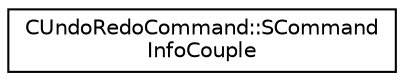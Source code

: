 digraph "类继承关系图"
{
  edge [fontname="Helvetica",fontsize="10",labelfontname="Helvetica",labelfontsize="10"];
  node [fontname="Helvetica",fontsize="10",shape=record];
  rankdir="LR";
  Node0 [label="CUndoRedoCommand::SCommand\lInfoCouple",height=0.2,width=0.4,color="black", fillcolor="white", style="filled",URL="$struct_c_undo_redo_command_1_1_s_command_info_couple.html"];
}
